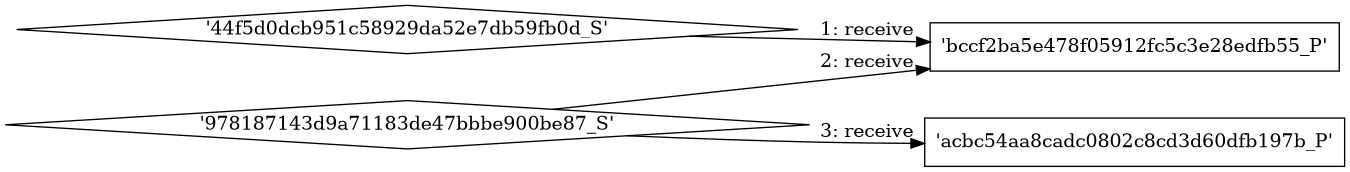 digraph "D:\Learning\Paper\apt\基于CTI的攻击预警\Dataset\攻击图\ASGfromALLCTI\Web Shell Poses As A GIF.dot" {
rankdir="LR"
size="9"
fixedsize="false"
splines="true"
nodesep=0.3
ranksep=0
fontsize=10
overlap="scalexy"
engine= "neato"
	"'bccf2ba5e478f05912fc5c3e28edfb55_P'" [node_type=Process shape=box]
	"'44f5d0dcb951c58929da52e7db59fb0d_S'" [node_type=Socket shape=diamond]
	"'44f5d0dcb951c58929da52e7db59fb0d_S'" -> "'bccf2ba5e478f05912fc5c3e28edfb55_P'" [label="1: receive"]
	"'bccf2ba5e478f05912fc5c3e28edfb55_P'" [node_type=Process shape=box]
	"'978187143d9a71183de47bbbe900be87_S'" [node_type=Socket shape=diamond]
	"'978187143d9a71183de47bbbe900be87_S'" -> "'bccf2ba5e478f05912fc5c3e28edfb55_P'" [label="2: receive"]
	"'acbc54aa8cadc0802c8cd3d60dfb197b_P'" [node_type=Process shape=box]
	"'978187143d9a71183de47bbbe900be87_S'" [node_type=Socket shape=diamond]
	"'978187143d9a71183de47bbbe900be87_S'" -> "'acbc54aa8cadc0802c8cd3d60dfb197b_P'" [label="3: receive"]
}
